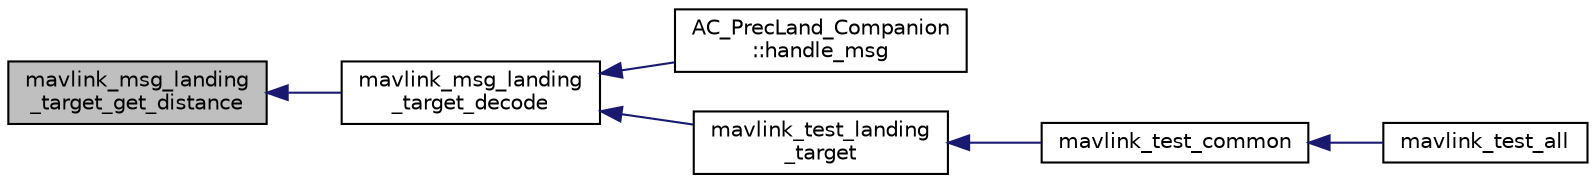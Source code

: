 digraph "mavlink_msg_landing_target_get_distance"
{
 // INTERACTIVE_SVG=YES
  edge [fontname="Helvetica",fontsize="10",labelfontname="Helvetica",labelfontsize="10"];
  node [fontname="Helvetica",fontsize="10",shape=record];
  rankdir="LR";
  Node1 [label="mavlink_msg_landing\l_target_get_distance",height=0.2,width=0.4,color="black", fillcolor="grey75", style="filled", fontcolor="black"];
  Node1 -> Node2 [dir="back",color="midnightblue",fontsize="10",style="solid",fontname="Helvetica"];
  Node2 [label="mavlink_msg_landing\l_target_decode",height=0.2,width=0.4,color="black", fillcolor="white", style="filled",URL="$mavlink__msg__landing__target_8h.html#a81693e52c6025bcdd5223602cbc01492",tooltip="Decode a landing_target message into a struct. "];
  Node2 -> Node3 [dir="back",color="midnightblue",fontsize="10",style="solid",fontname="Helvetica"];
  Node3 [label="AC_PrecLand_Companion\l::handle_msg",height=0.2,width=0.4,color="black", fillcolor="white", style="filled",URL="$classAC__PrecLand__Companion.html#a635e0d9149728782cfc70bb0e0658c07"];
  Node2 -> Node4 [dir="back",color="midnightblue",fontsize="10",style="solid",fontname="Helvetica"];
  Node4 [label="mavlink_test_landing\l_target",height=0.2,width=0.4,color="black", fillcolor="white", style="filled",URL="$common_2testsuite_8h.html#a35724381504eb7c4a7098a91ba154697"];
  Node4 -> Node5 [dir="back",color="midnightblue",fontsize="10",style="solid",fontname="Helvetica"];
  Node5 [label="mavlink_test_common",height=0.2,width=0.4,color="black", fillcolor="white", style="filled",URL="$common_2testsuite_8h.html#af349432601ac003d2c80a69c100c70a4"];
  Node5 -> Node6 [dir="back",color="midnightblue",fontsize="10",style="solid",fontname="Helvetica"];
  Node6 [label="mavlink_test_all",height=0.2,width=0.4,color="black", fillcolor="white", style="filled",URL="$common_2testsuite_8h.html#a4cc77b6c343679298da5d3c2b4e48759"];
}
